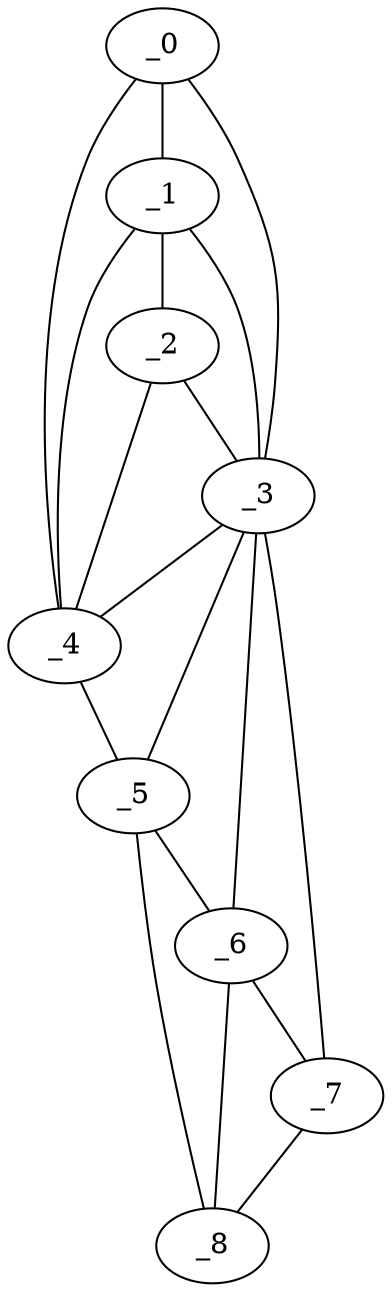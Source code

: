graph "obj44__150.gxl" {
	_0	 [x=4,
		y=74];
	_1	 [x=17,
		y=72];
	_0 -- _1	 [valence=2];
	_3	 [x=50,
		y=58];
	_0 -- _3	 [valence=1];
	_4	 [x=58,
		y=67];
	_0 -- _4	 [valence=1];
	_2	 [x=48,
		y=61];
	_1 -- _2	 [valence=2];
	_1 -- _3	 [valence=2];
	_1 -- _4	 [valence=2];
	_2 -- _3	 [valence=1];
	_2 -- _4	 [valence=2];
	_3 -- _4	 [valence=1];
	_5	 [x=100,
		y=61];
	_3 -- _5	 [valence=2];
	_6	 [x=108,
		y=50];
	_3 -- _6	 [valence=1];
	_7	 [x=114,
		y=47];
	_3 -- _7	 [valence=1];
	_4 -- _5	 [valence=1];
	_5 -- _6	 [valence=2];
	_8	 [x=127,
		y=54];
	_5 -- _8	 [valence=1];
	_6 -- _7	 [valence=1];
	_6 -- _8	 [valence=2];
	_7 -- _8	 [valence=1];
}
